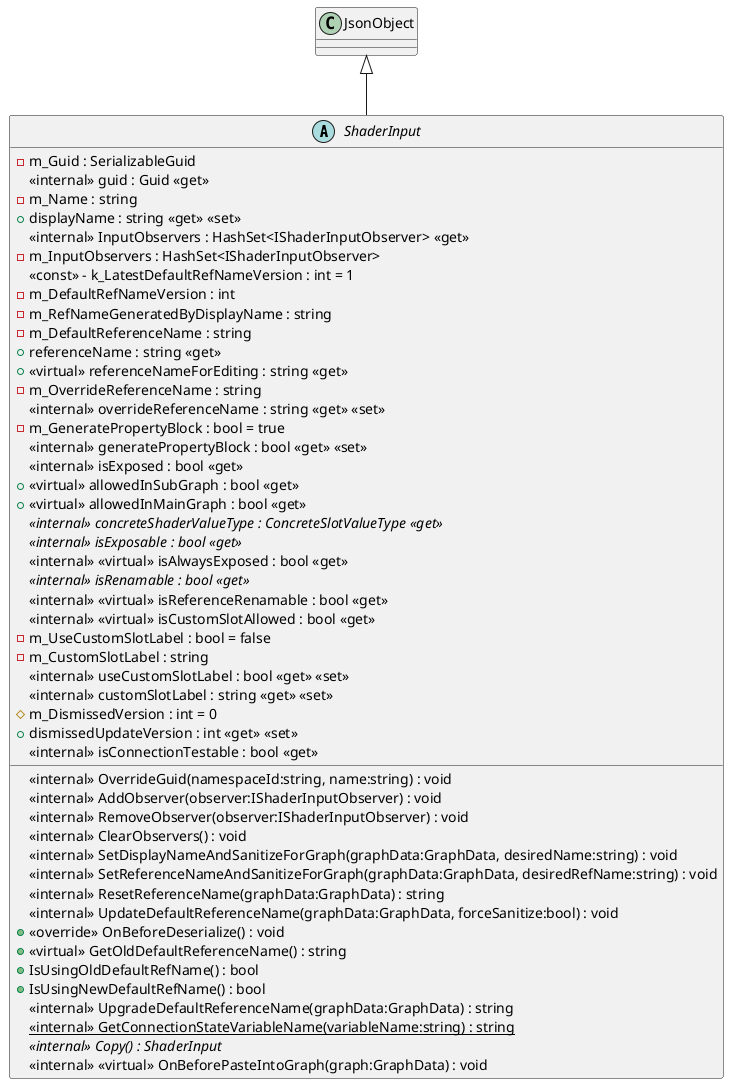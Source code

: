 @startuml
abstract class ShaderInput {
    - m_Guid : SerializableGuid
    <<internal>> guid : Guid <<get>>
    <<internal>> OverrideGuid(namespaceId:string, name:string) : void
    - m_Name : string
    + displayName : string <<get>> <<set>>
    <<internal>> AddObserver(observer:IShaderInputObserver) : void
    <<internal>> RemoveObserver(observer:IShaderInputObserver) : void
    <<internal>> ClearObservers() : void
    <<internal>> InputObservers : HashSet<IShaderInputObserver> <<get>>
    - m_InputObservers : HashSet<IShaderInputObserver>
    <<internal>> SetDisplayNameAndSanitizeForGraph(graphData:GraphData, desiredName:string) : void
    <<internal>> SetReferenceNameAndSanitizeForGraph(graphData:GraphData, desiredRefName:string) : void
    <<internal>> ResetReferenceName(graphData:GraphData) : string
    <<internal>> UpdateDefaultReferenceName(graphData:GraphData, forceSanitize:bool) : void
    <<const>> - k_LatestDefaultRefNameVersion : int = 1
    - m_DefaultRefNameVersion : int
    - m_RefNameGeneratedByDisplayName : string
    - m_DefaultReferenceName : string
    + referenceName : string <<get>>
    + <<virtual>> referenceNameForEditing : string <<get>>
    + <<override>> OnBeforeDeserialize() : void
    + <<virtual>> GetOldDefaultReferenceName() : string
    + IsUsingOldDefaultRefName() : bool
    + IsUsingNewDefaultRefName() : bool
    <<internal>> UpgradeDefaultReferenceName(graphData:GraphData) : string
    - m_OverrideReferenceName : string
    <<internal>> overrideReferenceName : string <<get>> <<set>>
    - m_GeneratePropertyBlock : bool = true
    <<internal>> generatePropertyBlock : bool <<get>> <<set>>
    <<internal>> isExposed : bool <<get>>
    + <<virtual>> allowedInSubGraph : bool <<get>>
    + <<virtual>> allowedInMainGraph : bool <<get>>
    <<internal>> {abstract} concreteShaderValueType : ConcreteSlotValueType <<get>>
    <<internal>> {abstract} isExposable : bool <<get>>
    <<internal>> <<virtual>> isAlwaysExposed : bool <<get>>
    <<internal>> {abstract} isRenamable : bool <<get>>
    <<internal>> <<virtual>> isReferenceRenamable : bool <<get>>
    <<internal>> <<virtual>> isCustomSlotAllowed : bool <<get>>
    - m_UseCustomSlotLabel : bool = false
    - m_CustomSlotLabel : string
    <<internal>> useCustomSlotLabel : bool <<get>> <<set>>
    <<internal>> customSlotLabel : string <<get>> <<set>>
    # m_DismissedVersion : int = 0
    + dismissedUpdateVersion : int <<get>> <<set>>
    <<internal>> isConnectionTestable : bool <<get>>
    {static} <<internal>> GetConnectionStateVariableName(variableName:string) : string
    <<internal>> {abstract} Copy() : ShaderInput
    <<internal>> <<virtual>> OnBeforePasteIntoGraph(graph:GraphData) : void
}
JsonObject <|-- ShaderInput
@enduml
